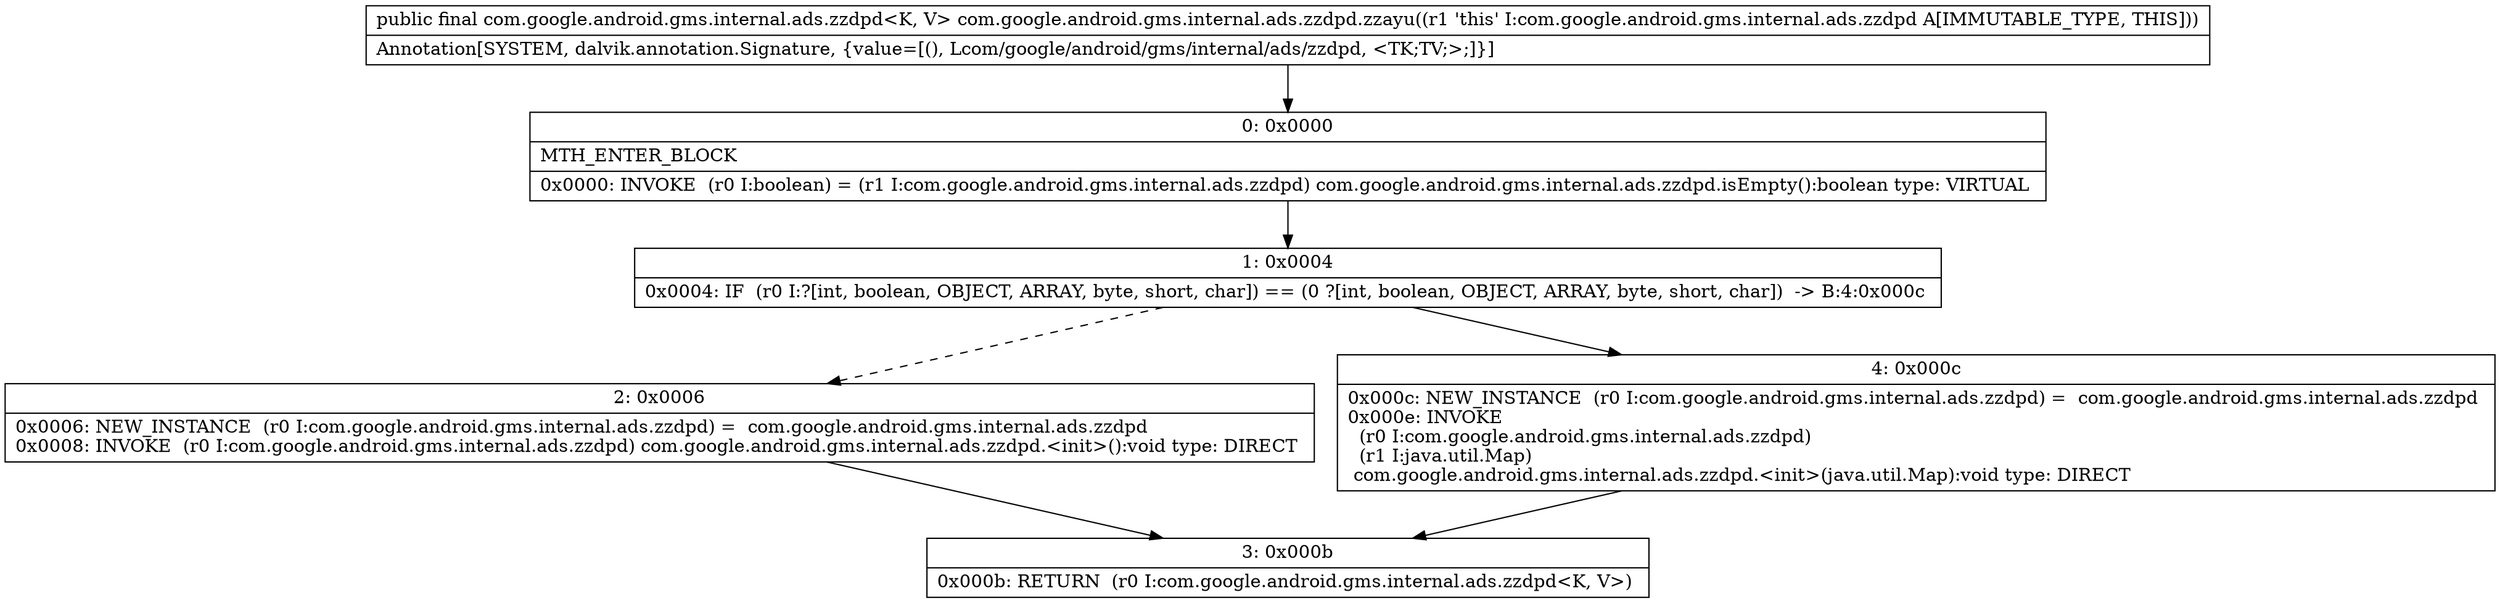 digraph "CFG forcom.google.android.gms.internal.ads.zzdpd.zzayu()Lcom\/google\/android\/gms\/internal\/ads\/zzdpd;" {
Node_0 [shape=record,label="{0\:\ 0x0000|MTH_ENTER_BLOCK\l|0x0000: INVOKE  (r0 I:boolean) = (r1 I:com.google.android.gms.internal.ads.zzdpd) com.google.android.gms.internal.ads.zzdpd.isEmpty():boolean type: VIRTUAL \l}"];
Node_1 [shape=record,label="{1\:\ 0x0004|0x0004: IF  (r0 I:?[int, boolean, OBJECT, ARRAY, byte, short, char]) == (0 ?[int, boolean, OBJECT, ARRAY, byte, short, char])  \-\> B:4:0x000c \l}"];
Node_2 [shape=record,label="{2\:\ 0x0006|0x0006: NEW_INSTANCE  (r0 I:com.google.android.gms.internal.ads.zzdpd) =  com.google.android.gms.internal.ads.zzdpd \l0x0008: INVOKE  (r0 I:com.google.android.gms.internal.ads.zzdpd) com.google.android.gms.internal.ads.zzdpd.\<init\>():void type: DIRECT \l}"];
Node_3 [shape=record,label="{3\:\ 0x000b|0x000b: RETURN  (r0 I:com.google.android.gms.internal.ads.zzdpd\<K, V\>) \l}"];
Node_4 [shape=record,label="{4\:\ 0x000c|0x000c: NEW_INSTANCE  (r0 I:com.google.android.gms.internal.ads.zzdpd) =  com.google.android.gms.internal.ads.zzdpd \l0x000e: INVOKE  \l  (r0 I:com.google.android.gms.internal.ads.zzdpd)\l  (r1 I:java.util.Map)\l com.google.android.gms.internal.ads.zzdpd.\<init\>(java.util.Map):void type: DIRECT \l}"];
MethodNode[shape=record,label="{public final com.google.android.gms.internal.ads.zzdpd\<K, V\> com.google.android.gms.internal.ads.zzdpd.zzayu((r1 'this' I:com.google.android.gms.internal.ads.zzdpd A[IMMUTABLE_TYPE, THIS]))  | Annotation[SYSTEM, dalvik.annotation.Signature, \{value=[(), Lcom\/google\/android\/gms\/internal\/ads\/zzdpd, \<TK;TV;\>;]\}]\l}"];
MethodNode -> Node_0;
Node_0 -> Node_1;
Node_1 -> Node_2[style=dashed];
Node_1 -> Node_4;
Node_2 -> Node_3;
Node_4 -> Node_3;
}

